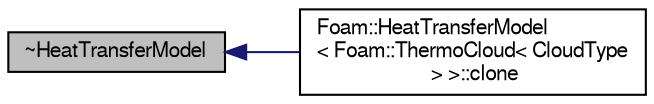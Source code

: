 digraph "~HeatTransferModel"
{
  bgcolor="transparent";
  edge [fontname="FreeSans",fontsize="10",labelfontname="FreeSans",labelfontsize="10"];
  node [fontname="FreeSans",fontsize="10",shape=record];
  rankdir="LR";
  Node7 [label="~HeatTransferModel",height=0.2,width=0.4,color="black", fillcolor="grey75", style="filled", fontcolor="black"];
  Node7 -> Node8 [dir="back",color="midnightblue",fontsize="10",style="solid",fontname="FreeSans"];
  Node8 [label="Foam::HeatTransferModel\l\< Foam::ThermoCloud\< CloudType\l \> \>::clone",height=0.2,width=0.4,color="black",URL="$a23830.html#a015858b0d482383b4d7beabfdec4d7a1",tooltip="Construct and return a clone. "];
}
